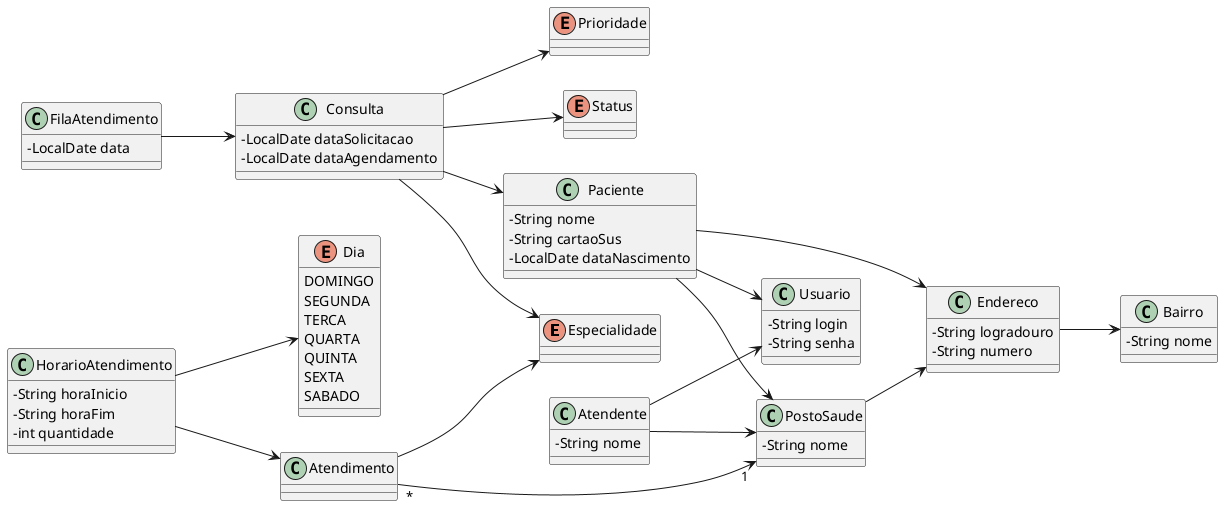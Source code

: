 @startuml

left to right direction
skinparam classAttributeIconSize 0

enum Especialidade {
}

enum Prioridade {
}

enum Status {
}

enum Dia {
  DOMINGO
  SEGUNDA
  TERCA
  QUARTA
  QUINTA
  SEXTA
  SABADO
}

class Usuario {
  -String login
  -String senha
}

class Paciente {
  -String nome
  -String cartaoSus
  -LocalDate dataNascimento 
}

class Endereco {
  -String logradouro
  -String numero
}

class Bairro {
  -String nome
}

class Atendente {
  -String nome
}

class PostoSaude {
  -String nome
}

class Consulta {
  -LocalDate dataSolicitacao
  -LocalDate dataAgendamento
}

class FilaAtendimento {
  -LocalDate data
}

class Atendimento {
}

class HorarioAtendimento {
  -String horaInicio
  -String horaFim
  -int quantidade
}

Consulta --> Especialidade
Consulta --> Prioridade
Consulta --> Status
Consulta --> Paciente

Paciente --> PostoSaude
Paciente --> Endereco
Paciente --> Usuario

Atendente --> PostoSaude
Atendente --> Usuario

FilaAtendimento --> Consulta

PostoSaude --> Endereco

Endereco --> Bairro

Atendimento --> Especialidade
Atendimento "*" --> "1" PostoSaude

HorarioAtendimento --> Dia
HorarioAtendimento --> Atendimento

@enduml

